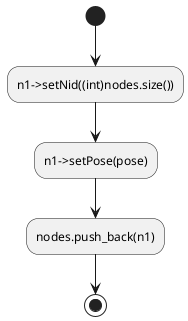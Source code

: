 @startuml

/'
    add node to pose graph
    input1: PoseNode *n1
    input2: const Pose2D &pose
'/

(*) --> "n1->setNid((int)nodes.size())"
--> "n1->setPose(pose)"
--> "nodes.push_back(n1)"
--> (*)

@enduml